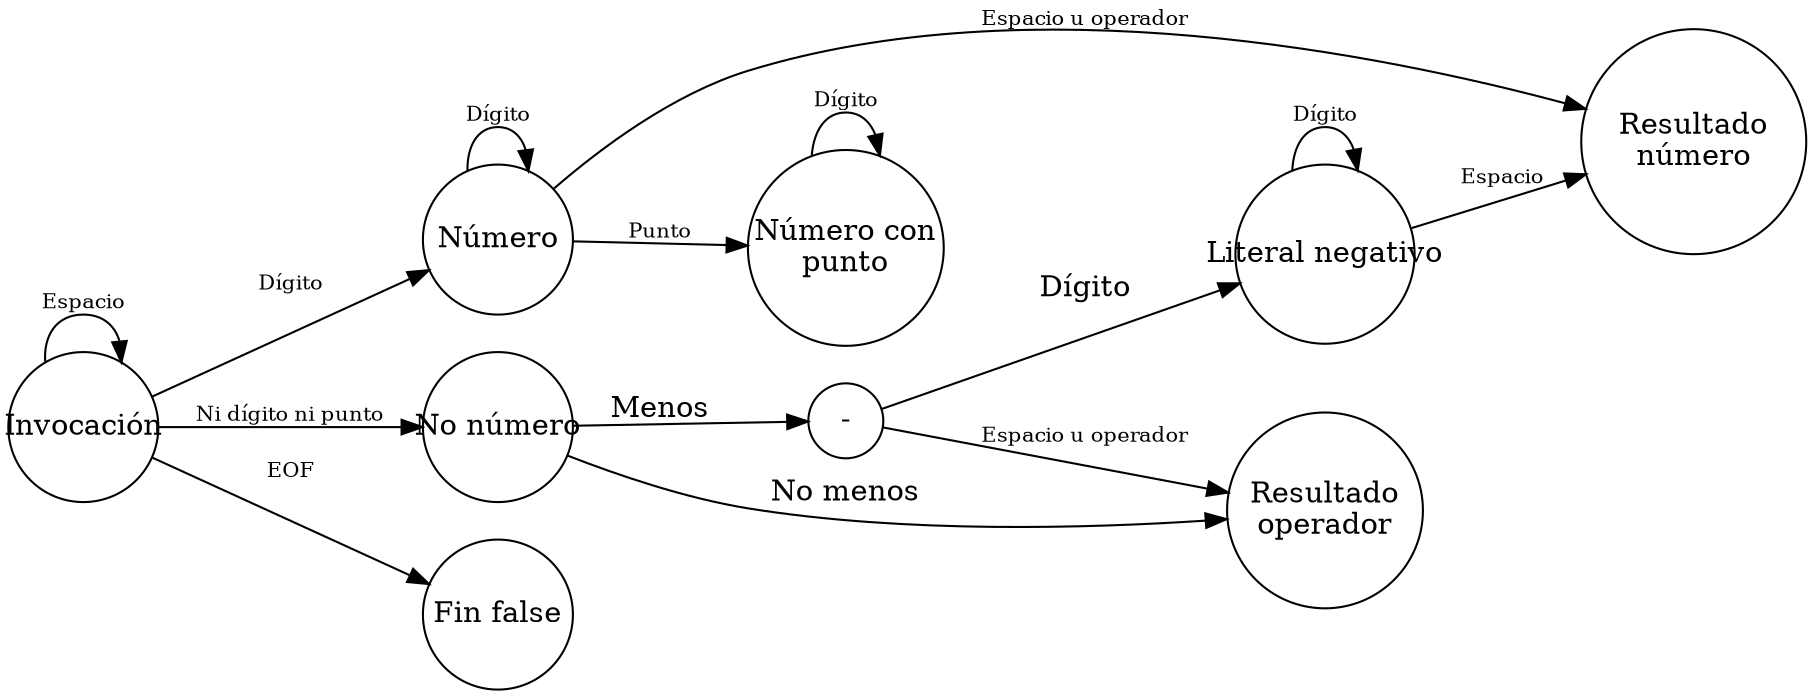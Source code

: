 digraph G {

node [shape=circle];
rankdir=LR;

I [label="Invocación",fixedsize="true",width=1, height=0.8];
Num [label="Número",fixedsize="true", width=1, height=0.8];
Nonum[label="No número",fixedsize="true", width=1, height=0.8];
//Err [label="Error",fixedsize="true",width=1, height=0.8];
//mas [label="+",fixedsize="true"];
//por [label="*",fixedsize="true"];
//div [label="/",fixedsize="true"];
fin [label="Fin false",fixedsize="true",width=1, height=0.8];
res [label="-",fixedsize="true"];
Lit [label="Literal negativo",fixedsize="true", width=1.2, height=0.8];
//Resta [label="Resta",fixedsize="true",width=1, height=0.8];
ResultNum [label="Resultado\nnúmero",fixedsize="true",width=1.5, height=0.8];
ResultOp [label="Resultado\noperador",fixedsize="true",width=1.3, height=0.8];
Numfloat [label="Número con\npunto",fixedsize="true",width=1.3, height=0.8];

I -> fin [label = "EOF",fontsize = "10"];
I -> Num [label="Dígito", fontsize="10"];
I -> I [label="Espacio", fontsize="10"];
I -> Nonum [label = "Ni dígito ni punto" ,fontsize="10"];
//Num -> Err [label = "No dígito", labeldistance="1" , fontsize="10"];
Num -> Num [label = "Dígito", labeldistance="1" ,fontsize="10"];
Num -> Numfloat [label = "Punto", labeldistance="1" ,fontsize="10"];
Numfloat -> Numfloat [label = "Dígito", labeldistance="1" ,fontsize="10"];
Num -> ResultNum [label = "Espacio u operador",fontsize="10"];
//Nonum -> mas []
//Nonum -> por []
//Nonum -> div []
Nonum -> res [label = "Menos"]
Nonum -> ResultOp[label = "No menos"]
res -> Lit [label = "Dígito"]
res -> ResultOp [label = "Espacio u operador" ,fontsize="10"]
//mas -> Err [label = "Dígito",fontsize="10"]
//por -> Err [label = "Dígito",fontsize="10"]
//div -> Err [label = "Dígito",fontsize="10"]
//Lit -> ResultNum [label = "",fontsize="10"]
Lit -> Lit [label = "Dígito", labeldistance="1" ,fontsize="10"];
Lit -> ResultNum [label = "Espacio",fontsize="10"]
//mas -> ResultOp [label = "Espacio u operador",fontsize="10"]
//por -> ResultOp [label = "Espacio u operador",fontsize="10"]
//div -> ResultOp [label = "Espacio u operador",fontsize="10"]
}

//dot -Tpng -o Scanner.png Scanner.gv